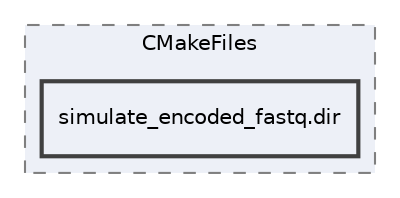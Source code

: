 digraph "build/tests/CMakeFiles/simulate_encoded_fastq.dir"
{
 // LATEX_PDF_SIZE
  edge [fontname="Helvetica",fontsize="10",labelfontname="Helvetica",labelfontsize="10"];
  node [fontname="Helvetica",fontsize="10",shape=record];
  compound=true
  subgraph clusterdir_b67b133a83ac3df5d719be61f4ee2417 {
    graph [ bgcolor="#edf0f7", pencolor="grey50", style="filled,dashed,", label="CMakeFiles", fontname="Helvetica", fontsize="10", URL="dir_b67b133a83ac3df5d719be61f4ee2417.html"]
  dir_f16944eb4e165c97a09ab60d314f0992 [shape=box, label="simulate_encoded_fastq.dir", style="filled,bold,", fillcolor="#edf0f7", color="grey25", URL="dir_f16944eb4e165c97a09ab60d314f0992.html"];
  }
}
